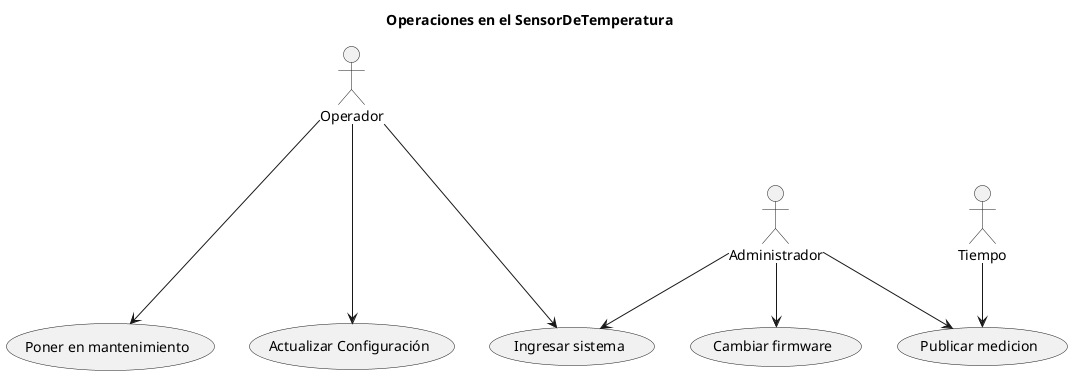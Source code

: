 @startuml

title Operaciones en el SensorDeTemperatura

actor Operador

:Administrador: --> (Cambiar firmware)
:Administrador: --> (Ingresar sistema)

:Operador: ---> (Actualizar Configuración)
:Operador: ---> (Poner en mantenimiento)
:Operador: ---> (Ingresar sistema)

:Administrador: --> (Publicar medicion)
:Tiempo: --> (Publicar medicion)
@enduml

